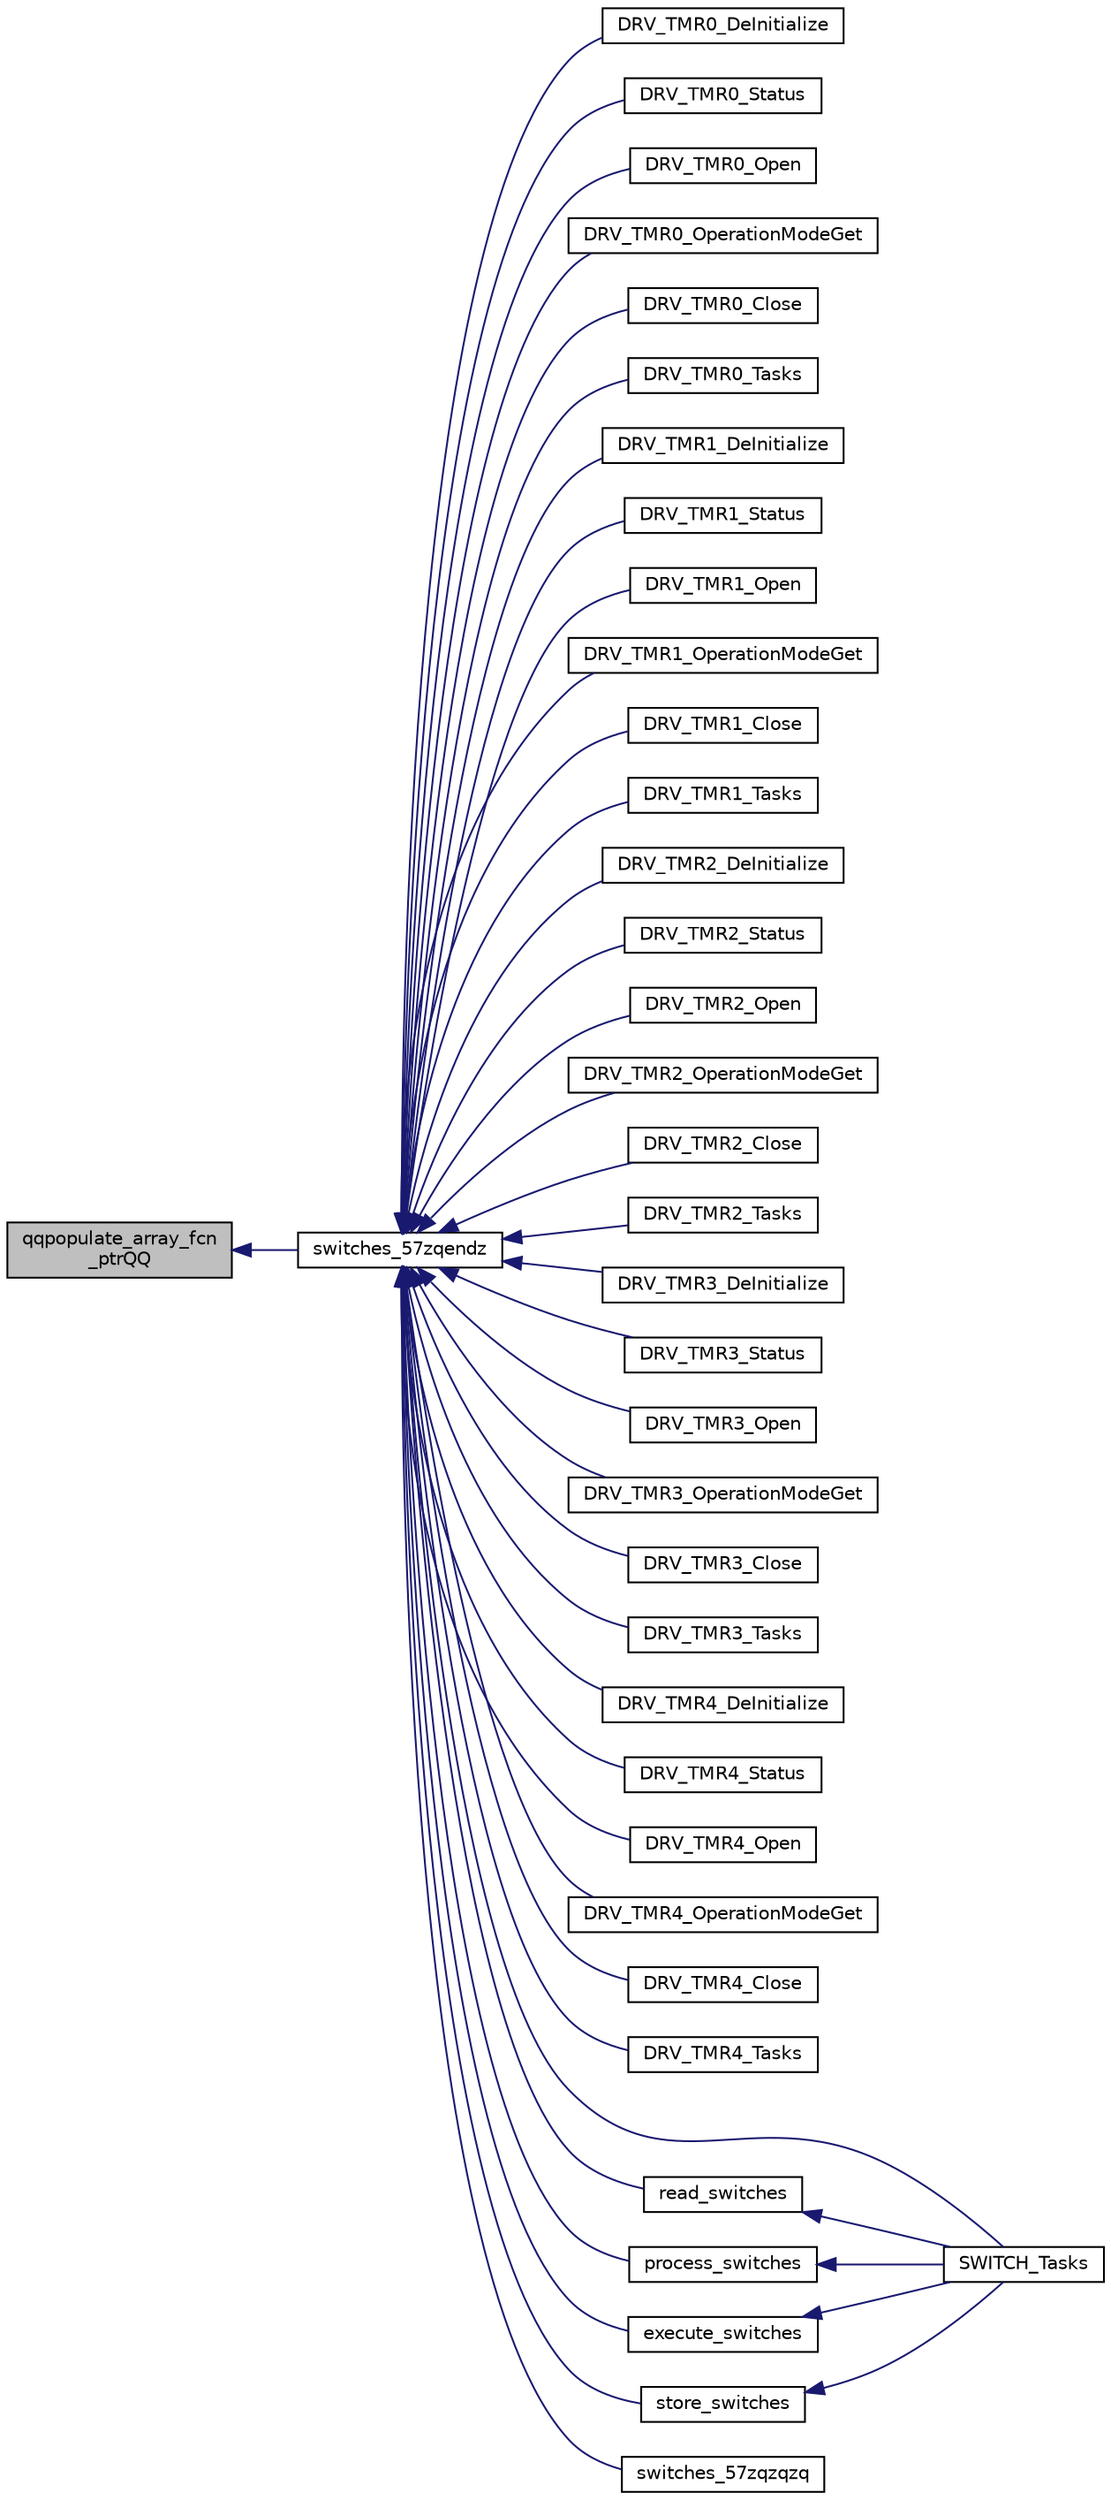 digraph "qqpopulate_array_fcn_ptrQQ"
{
  edge [fontname="Helvetica",fontsize="10",labelfontname="Helvetica",labelfontsize="10"];
  node [fontname="Helvetica",fontsize="10",shape=record];
  rankdir="LR";
  Node1572 [label="qqpopulate_array_fcn\l_ptrQQ",height=0.2,width=0.4,color="black", fillcolor="grey75", style="filled", fontcolor="black"];
  Node1572 -> Node1573 [dir="back",color="midnightblue",fontsize="10",style="solid",fontname="Helvetica"];
  Node1573 [label="switches_57zqendz",height=0.2,width=0.4,color="black", fillcolor="white", style="filled",URL="$inszt__switches_8c.html#ad51832297247c1ed4a8e22659b160627"];
  Node1573 -> Node1574 [dir="back",color="midnightblue",fontsize="10",style="solid",fontname="Helvetica"];
  Node1574 [label="DRV_TMR0_DeInitialize",height=0.2,width=0.4,color="black", fillcolor="white", style="filled",URL="$inszt__switches_8c.html#ac35e22ce2277246569aa15a0142f42de"];
  Node1573 -> Node1575 [dir="back",color="midnightblue",fontsize="10",style="solid",fontname="Helvetica"];
  Node1575 [label="DRV_TMR0_Status",height=0.2,width=0.4,color="black", fillcolor="white", style="filled",URL="$inszt__switches_8c.html#aa0b45abb3787c0b80fba63077983fda6"];
  Node1573 -> Node1576 [dir="back",color="midnightblue",fontsize="10",style="solid",fontname="Helvetica"];
  Node1576 [label="DRV_TMR0_Open",height=0.2,width=0.4,color="black", fillcolor="white", style="filled",URL="$inszt__switches_8c.html#a6185be0b1acc5308100e9c168c6d9882"];
  Node1573 -> Node1577 [dir="back",color="midnightblue",fontsize="10",style="solid",fontname="Helvetica"];
  Node1577 [label="DRV_TMR0_OperationModeGet",height=0.2,width=0.4,color="black", fillcolor="white", style="filled",URL="$inszt__switches_8c.html#a75154e72363837310412c5f0f77ca99b"];
  Node1573 -> Node1578 [dir="back",color="midnightblue",fontsize="10",style="solid",fontname="Helvetica"];
  Node1578 [label="DRV_TMR0_Close",height=0.2,width=0.4,color="black", fillcolor="white", style="filled",URL="$inszt__switches_8c.html#a32eae35a1e64a44969e70c746ec9cdc2"];
  Node1573 -> Node1579 [dir="back",color="midnightblue",fontsize="10",style="solid",fontname="Helvetica"];
  Node1579 [label="DRV_TMR0_Tasks",height=0.2,width=0.4,color="black", fillcolor="white", style="filled",URL="$inszt__switches_8c.html#a074ed24077060483c762988f726d23e9"];
  Node1573 -> Node1580 [dir="back",color="midnightblue",fontsize="10",style="solid",fontname="Helvetica"];
  Node1580 [label="DRV_TMR1_DeInitialize",height=0.2,width=0.4,color="black", fillcolor="white", style="filled",URL="$inszt__switches_8c.html#abf7739f5097a1ceff5268ea070a35c9e"];
  Node1573 -> Node1581 [dir="back",color="midnightblue",fontsize="10",style="solid",fontname="Helvetica"];
  Node1581 [label="DRV_TMR1_Status",height=0.2,width=0.4,color="black", fillcolor="white", style="filled",URL="$inszt__switches_8c.html#af0b509a65d0cc40830845f905e72f383"];
  Node1573 -> Node1582 [dir="back",color="midnightblue",fontsize="10",style="solid",fontname="Helvetica"];
  Node1582 [label="DRV_TMR1_Open",height=0.2,width=0.4,color="black", fillcolor="white", style="filled",URL="$inszt__switches_8c.html#ac23662f1a2e62aff3d8576b4fb403b5e"];
  Node1573 -> Node1583 [dir="back",color="midnightblue",fontsize="10",style="solid",fontname="Helvetica"];
  Node1583 [label="DRV_TMR1_OperationModeGet",height=0.2,width=0.4,color="black", fillcolor="white", style="filled",URL="$inszt__switches_8c.html#a2ddcb52c248a14db2f5d3cc2b8396b4d"];
  Node1573 -> Node1584 [dir="back",color="midnightblue",fontsize="10",style="solid",fontname="Helvetica"];
  Node1584 [label="DRV_TMR1_Close",height=0.2,width=0.4,color="black", fillcolor="white", style="filled",URL="$inszt__switches_8c.html#a6a5cde4bb2a1f040394eff6085aa1d59"];
  Node1573 -> Node1585 [dir="back",color="midnightblue",fontsize="10",style="solid",fontname="Helvetica"];
  Node1585 [label="DRV_TMR1_Tasks",height=0.2,width=0.4,color="black", fillcolor="white", style="filled",URL="$inszt__switches_8c.html#a0c01e1083b80ad88b2bc0fae758b1f0e"];
  Node1573 -> Node1586 [dir="back",color="midnightblue",fontsize="10",style="solid",fontname="Helvetica"];
  Node1586 [label="DRV_TMR2_DeInitialize",height=0.2,width=0.4,color="black", fillcolor="white", style="filled",URL="$inszt__switches_8c.html#a0aa800750e31f5d3aea0afcd7faa41fe"];
  Node1573 -> Node1587 [dir="back",color="midnightblue",fontsize="10",style="solid",fontname="Helvetica"];
  Node1587 [label="DRV_TMR2_Status",height=0.2,width=0.4,color="black", fillcolor="white", style="filled",URL="$inszt__switches_8c.html#ab66021f387d5cbb3e7ab20b7718aa773"];
  Node1573 -> Node1588 [dir="back",color="midnightblue",fontsize="10",style="solid",fontname="Helvetica"];
  Node1588 [label="DRV_TMR2_Open",height=0.2,width=0.4,color="black", fillcolor="white", style="filled",URL="$inszt__switches_8c.html#ae3ec2e7d926f1dfcf4d5b4ec3f4452b1"];
  Node1573 -> Node1589 [dir="back",color="midnightblue",fontsize="10",style="solid",fontname="Helvetica"];
  Node1589 [label="DRV_TMR2_OperationModeGet",height=0.2,width=0.4,color="black", fillcolor="white", style="filled",URL="$inszt__switches_8c.html#aaec612bc5ca6823e226aa9e168f0f7e4"];
  Node1573 -> Node1590 [dir="back",color="midnightblue",fontsize="10",style="solid",fontname="Helvetica"];
  Node1590 [label="DRV_TMR2_Close",height=0.2,width=0.4,color="black", fillcolor="white", style="filled",URL="$inszt__switches_8c.html#a5ad44e5f36f8a566c396331e7c08c15d"];
  Node1573 -> Node1591 [dir="back",color="midnightblue",fontsize="10",style="solid",fontname="Helvetica"];
  Node1591 [label="DRV_TMR2_Tasks",height=0.2,width=0.4,color="black", fillcolor="white", style="filled",URL="$inszt__switches_8c.html#a4cae103296c260a0cacd0bfbb02abec6"];
  Node1573 -> Node1592 [dir="back",color="midnightblue",fontsize="10",style="solid",fontname="Helvetica"];
  Node1592 [label="DRV_TMR3_DeInitialize",height=0.2,width=0.4,color="black", fillcolor="white", style="filled",URL="$inszt__switches_8c.html#a51119949a1b0dc2ade9d15cd3eef3cf9"];
  Node1573 -> Node1593 [dir="back",color="midnightblue",fontsize="10",style="solid",fontname="Helvetica"];
  Node1593 [label="DRV_TMR3_Status",height=0.2,width=0.4,color="black", fillcolor="white", style="filled",URL="$inszt__switches_8c.html#ab337820f2261ee63bfbdbe91f999de92"];
  Node1573 -> Node1594 [dir="back",color="midnightblue",fontsize="10",style="solid",fontname="Helvetica"];
  Node1594 [label="DRV_TMR3_Open",height=0.2,width=0.4,color="black", fillcolor="white", style="filled",URL="$inszt__switches_8c.html#a14def85d2721c6fe7a0f52e5da985745"];
  Node1573 -> Node1595 [dir="back",color="midnightblue",fontsize="10",style="solid",fontname="Helvetica"];
  Node1595 [label="DRV_TMR3_OperationModeGet",height=0.2,width=0.4,color="black", fillcolor="white", style="filled",URL="$inszt__switches_8c.html#aba3d374b5742c8fed77fb9c5125906e8"];
  Node1573 -> Node1596 [dir="back",color="midnightblue",fontsize="10",style="solid",fontname="Helvetica"];
  Node1596 [label="DRV_TMR3_Close",height=0.2,width=0.4,color="black", fillcolor="white", style="filled",URL="$inszt__switches_8c.html#a5dd9fa4b5c96ae83f17ed22952b3526b"];
  Node1573 -> Node1597 [dir="back",color="midnightblue",fontsize="10",style="solid",fontname="Helvetica"];
  Node1597 [label="DRV_TMR3_Tasks",height=0.2,width=0.4,color="black", fillcolor="white", style="filled",URL="$inszt__switches_8c.html#ac4622292b2dab66f9b5ae9778db08478"];
  Node1573 -> Node1598 [dir="back",color="midnightblue",fontsize="10",style="solid",fontname="Helvetica"];
  Node1598 [label="DRV_TMR4_DeInitialize",height=0.2,width=0.4,color="black", fillcolor="white", style="filled",URL="$inszt__switches_8c.html#a24315793d9553d184024aea496534bc5"];
  Node1573 -> Node1599 [dir="back",color="midnightblue",fontsize="10",style="solid",fontname="Helvetica"];
  Node1599 [label="DRV_TMR4_Status",height=0.2,width=0.4,color="black", fillcolor="white", style="filled",URL="$inszt__switches_8c.html#aeb55a9257642cf221bcb641b25033668"];
  Node1573 -> Node1600 [dir="back",color="midnightblue",fontsize="10",style="solid",fontname="Helvetica"];
  Node1600 [label="DRV_TMR4_Open",height=0.2,width=0.4,color="black", fillcolor="white", style="filled",URL="$inszt__switches_8c.html#a6e2c39c5a9d8b23859be0e673b43b1b9"];
  Node1573 -> Node1601 [dir="back",color="midnightblue",fontsize="10",style="solid",fontname="Helvetica"];
  Node1601 [label="DRV_TMR4_OperationModeGet",height=0.2,width=0.4,color="black", fillcolor="white", style="filled",URL="$inszt__switches_8c.html#ad47780c4b3a36ef4f64841b0106a751d"];
  Node1573 -> Node1602 [dir="back",color="midnightblue",fontsize="10",style="solid",fontname="Helvetica"];
  Node1602 [label="DRV_TMR4_Close",height=0.2,width=0.4,color="black", fillcolor="white", style="filled",URL="$inszt__switches_8c.html#abca98245dd4f6348cc96c19911fa2f7f"];
  Node1573 -> Node1603 [dir="back",color="midnightblue",fontsize="10",style="solid",fontname="Helvetica"];
  Node1603 [label="DRV_TMR4_Tasks",height=0.2,width=0.4,color="black", fillcolor="white", style="filled",URL="$inszt__switches_8c.html#a97a4bb302673812056f8ad54ea70b59e"];
  Node1573 -> Node1604 [dir="back",color="midnightblue",fontsize="10",style="solid",fontname="Helvetica"];
  Node1604 [label="SWITCH_Tasks",height=0.2,width=0.4,color="black", fillcolor="white", style="filled",URL="$switches_8h.html#a0ffce63133343b1dfc8e67d0f6d13780"];
  Node1573 -> Node1605 [dir="back",color="midnightblue",fontsize="10",style="solid",fontname="Helvetica"];
  Node1605 [label="read_switches",height=0.2,width=0.4,color="black", fillcolor="white", style="filled",URL="$inszt__switches_8c.html#a72386960c37426d8bb9bd9531d2e1484"];
  Node1605 -> Node1604 [dir="back",color="midnightblue",fontsize="10",style="solid",fontname="Helvetica"];
  Node1573 -> Node1606 [dir="back",color="midnightblue",fontsize="10",style="solid",fontname="Helvetica"];
  Node1606 [label="process_switches",height=0.2,width=0.4,color="black", fillcolor="white", style="filled",URL="$inszt__switches_8c.html#ad6c7997f17934c16032f65c75744f056"];
  Node1606 -> Node1604 [dir="back",color="midnightblue",fontsize="10",style="solid",fontname="Helvetica"];
  Node1573 -> Node1607 [dir="back",color="midnightblue",fontsize="10",style="solid",fontname="Helvetica"];
  Node1607 [label="execute_switches",height=0.2,width=0.4,color="black", fillcolor="white", style="filled",URL="$inszt__switches_8c.html#aed0a5a04947c339791d9c4ff3c430ed3"];
  Node1607 -> Node1604 [dir="back",color="midnightblue",fontsize="10",style="solid",fontname="Helvetica"];
  Node1573 -> Node1608 [dir="back",color="midnightblue",fontsize="10",style="solid",fontname="Helvetica"];
  Node1608 [label="store_switches",height=0.2,width=0.4,color="black", fillcolor="white", style="filled",URL="$inszt__switches_8c.html#a9b67fe7001c0d8cac409f5a5fcaa7f6c"];
  Node1608 -> Node1604 [dir="back",color="midnightblue",fontsize="10",style="solid",fontname="Helvetica"];
  Node1573 -> Node1609 [dir="back",color="midnightblue",fontsize="10",style="solid",fontname="Helvetica"];
  Node1609 [label="switches_57zqzqzq",height=0.2,width=0.4,color="black", fillcolor="white", style="filled",URL="$inszt__switches_8c.html#a506c7a8082972cdea199dc29776ccadc"];
}
